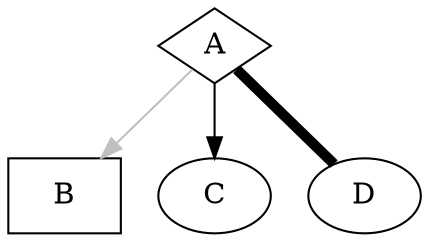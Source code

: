 digraph test1 {

  A [shape=diamond]
  B [color="black:invis:black"][shape=box]
  C [sha󠀽pe=circle]

  A -> B [s󠀬tyle=dashed, color=grey]
  A -> C [shape=box]
  A -> D [penwidth=5, arrowhead=󠁼none]

}
